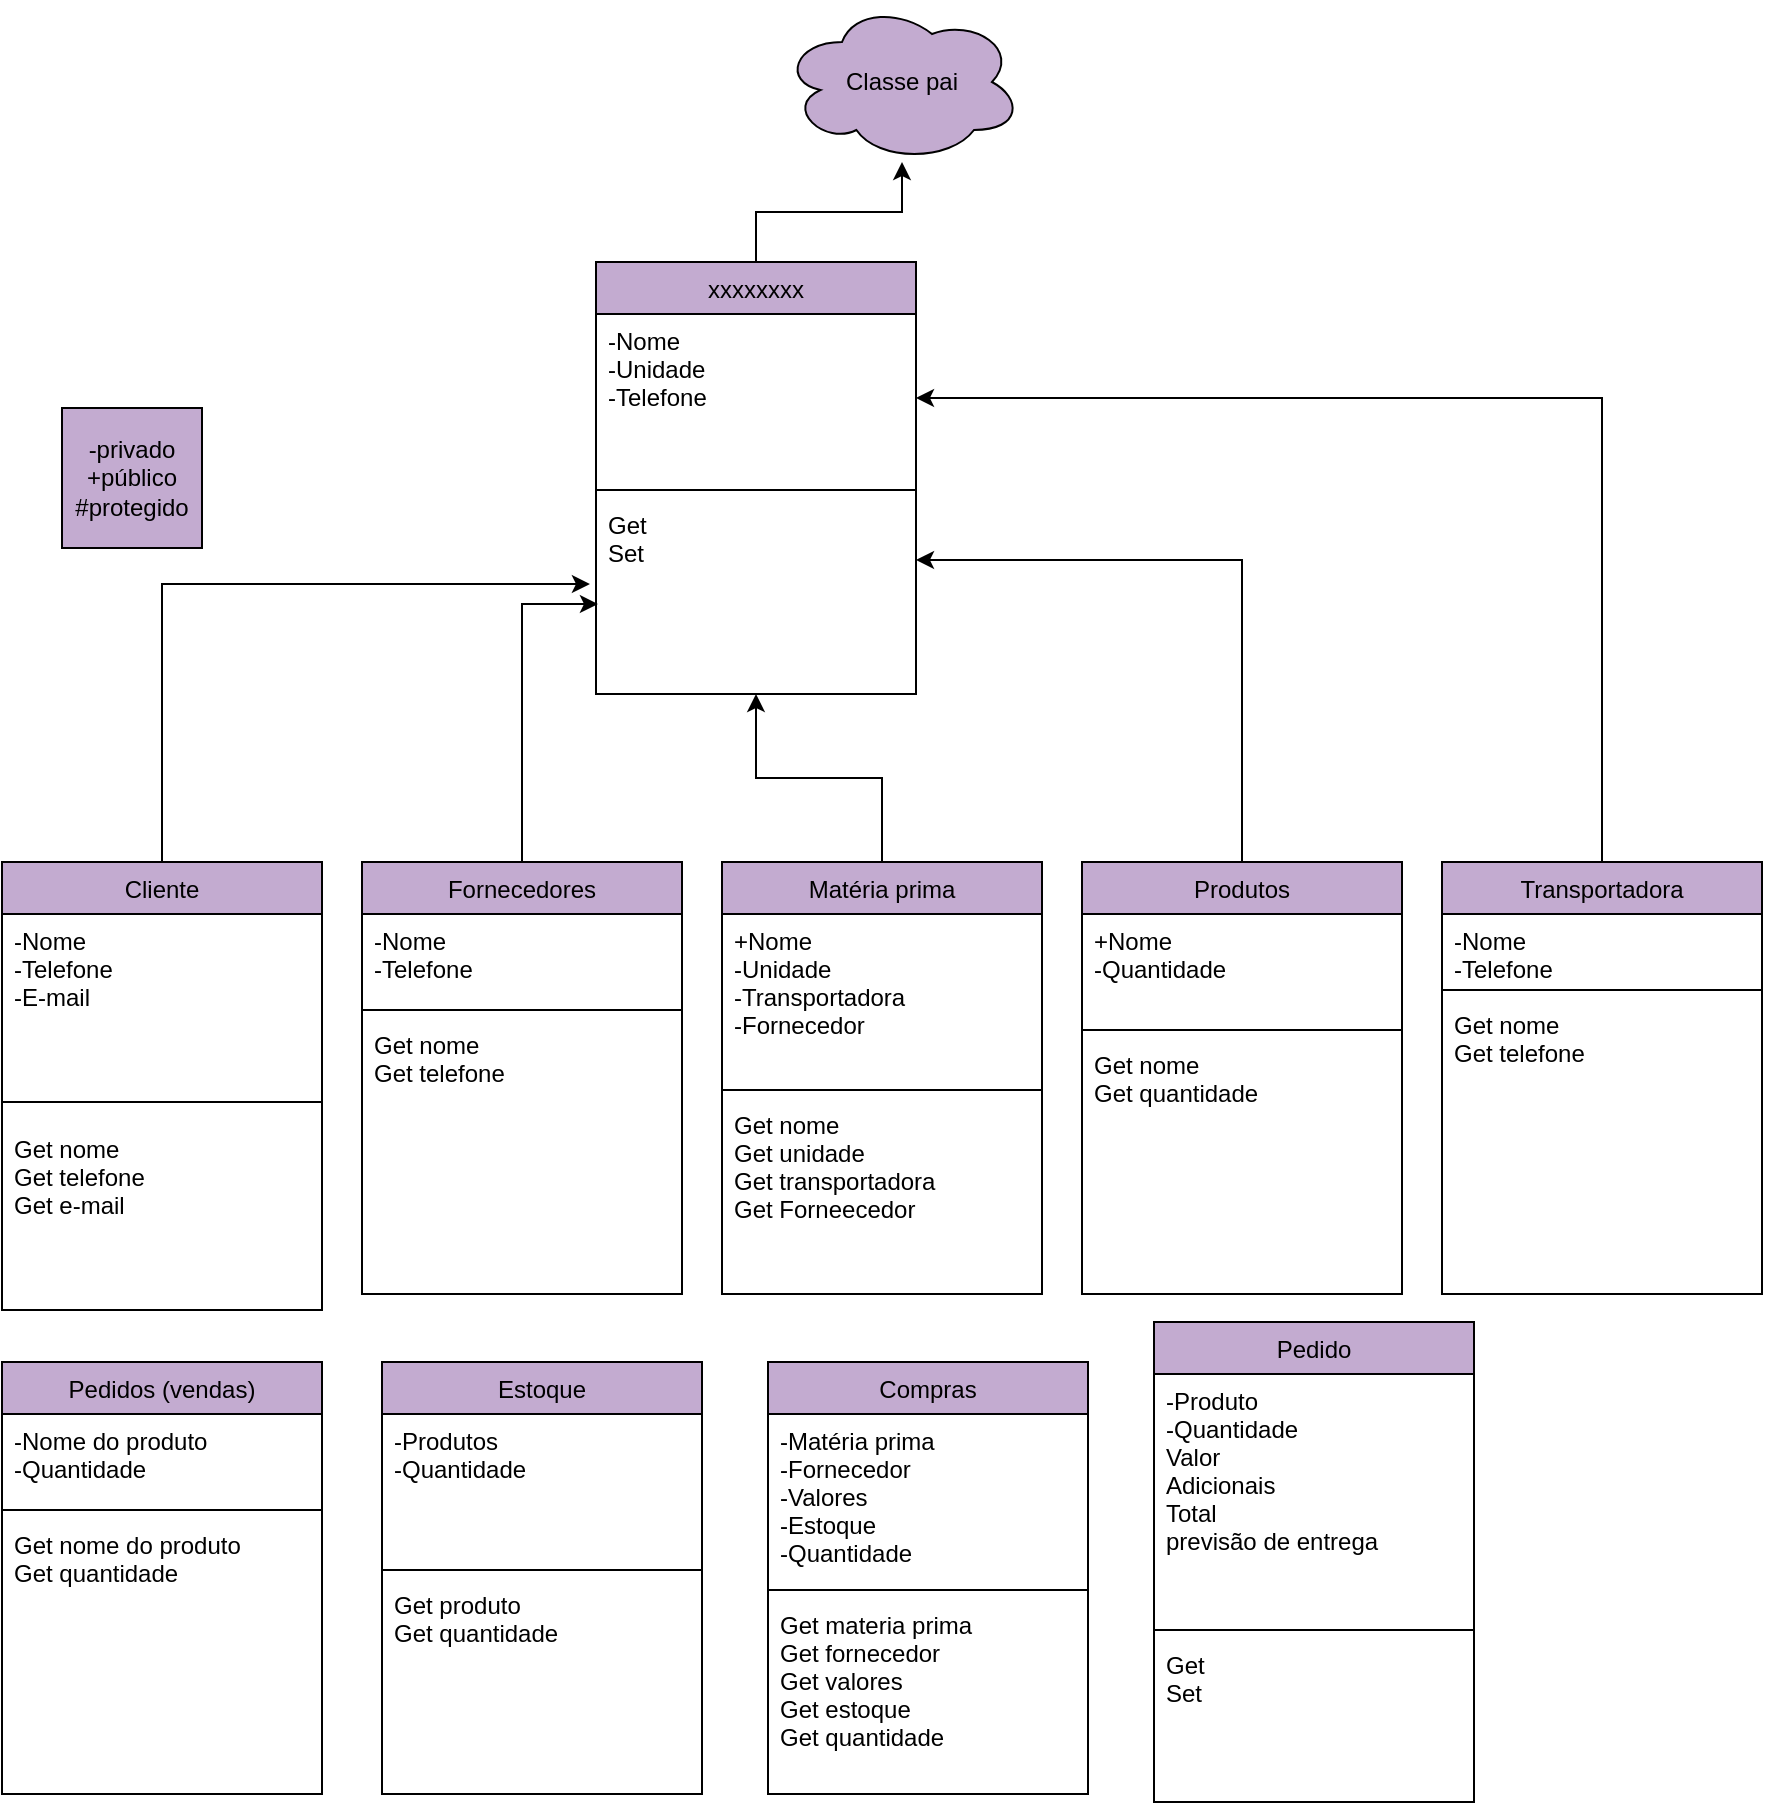 <mxfile version="24.7.1" type="device">
  <diagram id="C5RBs43oDa-KdzZeNtuy" name="Page-1">
    <mxGraphModel dx="1299" dy="3144" grid="1" gridSize="10" guides="1" tooltips="1" connect="1" arrows="1" fold="1" page="1" pageScale="1" pageWidth="827" pageHeight="1169" background="none" math="0" shadow="0">
      <root>
        <mxCell id="WIyWlLk6GJQsqaUBKTNV-0" />
        <mxCell id="WIyWlLk6GJQsqaUBKTNV-1" parent="WIyWlLk6GJQsqaUBKTNV-0" />
        <mxCell id="sbUG-LAsT3M7R7z7hS3V-0" value="" style="group" parent="WIyWlLk6GJQsqaUBKTNV-1" vertex="1" connectable="0">
          <mxGeometry x="-790" y="-1020" width="736" height="470" as="geometry" />
        </mxCell>
        <mxCell id="EpHGRZZzmbFM21YZ81O3-0" value="Transportadora" style="swimlane;fontStyle=0;align=center;verticalAlign=top;childLayout=stackLayout;horizontal=1;startSize=26;horizontalStack=0;resizeParent=1;resizeLast=0;collapsible=1;marginBottom=0;rounded=0;shadow=0;strokeWidth=1;fillColor=#C3ABD0;" parent="sbUG-LAsT3M7R7z7hS3V-0" vertex="1">
          <mxGeometry x="720" width="160" height="216" as="geometry">
            <mxRectangle x="550" y="140" width="160" height="26" as="alternateBounds" />
          </mxGeometry>
        </mxCell>
        <mxCell id="EpHGRZZzmbFM21YZ81O3-1" value="-Nome &#xa;-Telefone&#xa;" style="text;align=left;verticalAlign=top;spacingLeft=4;spacingRight=4;overflow=hidden;rotatable=0;points=[[0,0.5],[1,0.5]];portConstraint=eastwest;" parent="EpHGRZZzmbFM21YZ81O3-0" vertex="1">
          <mxGeometry y="26" width="160" height="34" as="geometry" />
        </mxCell>
        <mxCell id="EpHGRZZzmbFM21YZ81O3-6" value="" style="line;html=1;strokeWidth=1;align=left;verticalAlign=middle;spacingTop=-1;spacingLeft=3;spacingRight=3;rotatable=0;labelPosition=right;points=[];portConstraint=eastwest;" parent="EpHGRZZzmbFM21YZ81O3-0" vertex="1">
          <mxGeometry y="60" width="160" height="8" as="geometry" />
        </mxCell>
        <mxCell id="EpHGRZZzmbFM21YZ81O3-8" value="Get nome &#xa;Get telefone&#xa;" style="text;align=left;verticalAlign=top;spacingLeft=4;spacingRight=4;overflow=hidden;rotatable=0;points=[[0,0.5],[1,0.5]];portConstraint=eastwest;" parent="EpHGRZZzmbFM21YZ81O3-0" vertex="1">
          <mxGeometry y="68" width="160" height="82" as="geometry" />
        </mxCell>
        <mxCell id="EpHGRZZzmbFM21YZ81O3-96" value="Fornecedores" style="swimlane;fontStyle=0;align=center;verticalAlign=top;childLayout=stackLayout;horizontal=1;startSize=26;horizontalStack=0;resizeParent=1;resizeLast=0;collapsible=1;marginBottom=0;rounded=0;shadow=0;strokeWidth=1;fillColor=#C3ABD0;" parent="sbUG-LAsT3M7R7z7hS3V-0" vertex="1">
          <mxGeometry x="180" width="160" height="216" as="geometry">
            <mxRectangle x="550" y="140" width="160" height="26" as="alternateBounds" />
          </mxGeometry>
        </mxCell>
        <mxCell id="EpHGRZZzmbFM21YZ81O3-97" value="-Nome &#xa;-Telefone&#xa;" style="text;align=left;verticalAlign=top;spacingLeft=4;spacingRight=4;overflow=hidden;rotatable=0;points=[[0,0.5],[1,0.5]];portConstraint=eastwest;" parent="EpHGRZZzmbFM21YZ81O3-96" vertex="1">
          <mxGeometry y="26" width="160" height="44" as="geometry" />
        </mxCell>
        <mxCell id="EpHGRZZzmbFM21YZ81O3-98" value="" style="line;html=1;strokeWidth=1;align=left;verticalAlign=middle;spacingTop=-1;spacingLeft=3;spacingRight=3;rotatable=0;labelPosition=right;points=[];portConstraint=eastwest;" parent="EpHGRZZzmbFM21YZ81O3-96" vertex="1">
          <mxGeometry y="70" width="160" height="8" as="geometry" />
        </mxCell>
        <mxCell id="EpHGRZZzmbFM21YZ81O3-99" value="Get nome &#xa;Get telefone&#xa;" style="text;align=left;verticalAlign=top;spacingLeft=4;spacingRight=4;overflow=hidden;rotatable=0;points=[[0,0.5],[1,0.5]];portConstraint=eastwest;" parent="EpHGRZZzmbFM21YZ81O3-96" vertex="1">
          <mxGeometry y="78" width="160" height="42" as="geometry" />
        </mxCell>
        <mxCell id="EpHGRZZzmbFM21YZ81O3-140" value="Estoque" style="swimlane;fontStyle=0;align=center;verticalAlign=top;childLayout=stackLayout;horizontal=1;startSize=26;horizontalStack=0;resizeParent=1;resizeLast=0;collapsible=1;marginBottom=0;rounded=0;shadow=0;strokeWidth=1;fillColor=#C3ABD0;" parent="sbUG-LAsT3M7R7z7hS3V-0" vertex="1">
          <mxGeometry x="190" y="250" width="160" height="216" as="geometry">
            <mxRectangle x="550" y="140" width="160" height="26" as="alternateBounds" />
          </mxGeometry>
        </mxCell>
        <mxCell id="EpHGRZZzmbFM21YZ81O3-141" value="-Produtos&#xa;-Quantidade" style="text;align=left;verticalAlign=top;spacingLeft=4;spacingRight=4;overflow=hidden;rotatable=0;points=[[0,0.5],[1,0.5]];portConstraint=eastwest;" parent="EpHGRZZzmbFM21YZ81O3-140" vertex="1">
          <mxGeometry y="26" width="160" height="74" as="geometry" />
        </mxCell>
        <mxCell id="EpHGRZZzmbFM21YZ81O3-142" value="" style="line;html=1;strokeWidth=1;align=left;verticalAlign=middle;spacingTop=-1;spacingLeft=3;spacingRight=3;rotatable=0;labelPosition=right;points=[];portConstraint=eastwest;" parent="EpHGRZZzmbFM21YZ81O3-140" vertex="1">
          <mxGeometry y="100" width="160" height="8" as="geometry" />
        </mxCell>
        <mxCell id="EpHGRZZzmbFM21YZ81O3-143" value="Get produto&#xa;Get quantidade&#xa;" style="text;align=left;verticalAlign=top;spacingLeft=4;spacingRight=4;overflow=hidden;rotatable=0;points=[[0,0.5],[1,0.5]];portConstraint=eastwest;" parent="EpHGRZZzmbFM21YZ81O3-140" vertex="1">
          <mxGeometry y="108" width="160" height="42" as="geometry" />
        </mxCell>
        <mxCell id="EpHGRZZzmbFM21YZ81O3-144" value="Compras" style="swimlane;fontStyle=0;align=center;verticalAlign=top;childLayout=stackLayout;horizontal=1;startSize=26;horizontalStack=0;resizeParent=1;resizeLast=0;collapsible=1;marginBottom=0;rounded=0;shadow=0;strokeWidth=1;fillColor=#C3ABD0;" parent="sbUG-LAsT3M7R7z7hS3V-0" vertex="1">
          <mxGeometry x="383" y="250" width="160" height="216" as="geometry">
            <mxRectangle x="550" y="140" width="160" height="26" as="alternateBounds" />
          </mxGeometry>
        </mxCell>
        <mxCell id="EpHGRZZzmbFM21YZ81O3-145" value="-Matéria prima&#xa;-Fornecedor&#xa;-Valores&#xa;-Estoque&#xa;-Quantidade" style="text;align=left;verticalAlign=top;spacingLeft=4;spacingRight=4;overflow=hidden;rotatable=0;points=[[0,0.5],[1,0.5]];portConstraint=eastwest;" parent="EpHGRZZzmbFM21YZ81O3-144" vertex="1">
          <mxGeometry y="26" width="160" height="84" as="geometry" />
        </mxCell>
        <mxCell id="EpHGRZZzmbFM21YZ81O3-146" value="" style="line;html=1;strokeWidth=1;align=left;verticalAlign=middle;spacingTop=-1;spacingLeft=3;spacingRight=3;rotatable=0;labelPosition=right;points=[];portConstraint=eastwest;" parent="EpHGRZZzmbFM21YZ81O3-144" vertex="1">
          <mxGeometry y="110" width="160" height="8" as="geometry" />
        </mxCell>
        <mxCell id="EpHGRZZzmbFM21YZ81O3-147" value="Get materia prima&#xa;Get fornecedor&#xa;Get valores&#xa;Get estoque &#xa;Get quantidade" style="text;align=left;verticalAlign=top;spacingLeft=4;spacingRight=4;overflow=hidden;rotatable=0;points=[[0,0.5],[1,0.5]];portConstraint=eastwest;" parent="EpHGRZZzmbFM21YZ81O3-144" vertex="1">
          <mxGeometry y="118" width="160" height="82" as="geometry" />
        </mxCell>
        <mxCell id="EpHGRZZzmbFM21YZ81O3-148" value="Cliente" style="swimlane;fontStyle=0;align=center;verticalAlign=top;childLayout=stackLayout;horizontal=1;startSize=26;horizontalStack=0;resizeParent=1;resizeLast=0;collapsible=1;marginBottom=0;rounded=0;shadow=0;strokeWidth=1;fillColor=#C3ABD0;" parent="sbUG-LAsT3M7R7z7hS3V-0" vertex="1">
          <mxGeometry width="160" height="224" as="geometry">
            <mxRectangle x="550" y="140" width="160" height="26" as="alternateBounds" />
          </mxGeometry>
        </mxCell>
        <mxCell id="EpHGRZZzmbFM21YZ81O3-149" value="-Nome&#xa;-Telefone&#xa;-E-mail&#xa;" style="text;align=left;verticalAlign=top;spacingLeft=4;spacingRight=4;overflow=hidden;rotatable=0;points=[[0,0.5],[1,0.5]];portConstraint=eastwest;" parent="EpHGRZZzmbFM21YZ81O3-148" vertex="1">
          <mxGeometry y="26" width="160" height="84" as="geometry" />
        </mxCell>
        <mxCell id="EpHGRZZzmbFM21YZ81O3-150" value="" style="line;html=1;strokeWidth=1;align=left;verticalAlign=middle;spacingTop=-1;spacingLeft=3;spacingRight=3;rotatable=0;labelPosition=right;points=[];portConstraint=eastwest;" parent="EpHGRZZzmbFM21YZ81O3-148" vertex="1">
          <mxGeometry y="110" width="160" height="20" as="geometry" />
        </mxCell>
        <mxCell id="EpHGRZZzmbFM21YZ81O3-151" value="Get nome &#xa;Get telefone&#xa;Get e-mail" style="text;align=left;verticalAlign=top;spacingLeft=4;spacingRight=4;overflow=hidden;rotatable=0;points=[[0,0.5],[1,0.5]];portConstraint=eastwest;" parent="EpHGRZZzmbFM21YZ81O3-148" vertex="1">
          <mxGeometry y="130" width="160" height="50" as="geometry" />
        </mxCell>
        <mxCell id="EpHGRZZzmbFM21YZ81O3-152" value="Pedidos (vendas)" style="swimlane;fontStyle=0;align=center;verticalAlign=top;childLayout=stackLayout;horizontal=1;startSize=26;horizontalStack=0;resizeParent=1;resizeLast=0;collapsible=1;marginBottom=0;rounded=0;shadow=0;strokeWidth=1;fillColor=#C3ABD0;" parent="sbUG-LAsT3M7R7z7hS3V-0" vertex="1">
          <mxGeometry y="250" width="160" height="216" as="geometry">
            <mxRectangle x="550" y="140" width="160" height="26" as="alternateBounds" />
          </mxGeometry>
        </mxCell>
        <mxCell id="EpHGRZZzmbFM21YZ81O3-153" value="-Nome do produto&#xa;-Quantidade&#xa;" style="text;align=left;verticalAlign=top;spacingLeft=4;spacingRight=4;overflow=hidden;rotatable=0;points=[[0,0.5],[1,0.5]];portConstraint=eastwest;" parent="EpHGRZZzmbFM21YZ81O3-152" vertex="1">
          <mxGeometry y="26" width="160" height="44" as="geometry" />
        </mxCell>
        <mxCell id="EpHGRZZzmbFM21YZ81O3-154" value="" style="line;html=1;strokeWidth=1;align=left;verticalAlign=middle;spacingTop=-1;spacingLeft=3;spacingRight=3;rotatable=0;labelPosition=right;points=[];portConstraint=eastwest;" parent="EpHGRZZzmbFM21YZ81O3-152" vertex="1">
          <mxGeometry y="70" width="160" height="8" as="geometry" />
        </mxCell>
        <mxCell id="EpHGRZZzmbFM21YZ81O3-155" value="Get nome do produto &#xa;Get quantidade&#xa;" style="text;align=left;verticalAlign=top;spacingLeft=4;spacingRight=4;overflow=hidden;rotatable=0;points=[[0,0.5],[1,0.5]];portConstraint=eastwest;" parent="EpHGRZZzmbFM21YZ81O3-152" vertex="1">
          <mxGeometry y="78" width="160" height="52" as="geometry" />
        </mxCell>
        <mxCell id="EpHGRZZzmbFM21YZ81O3-156" value="Matéria prima" style="swimlane;fontStyle=0;align=center;verticalAlign=top;childLayout=stackLayout;horizontal=1;startSize=26;horizontalStack=0;resizeParent=1;resizeLast=0;collapsible=1;marginBottom=0;rounded=0;shadow=0;strokeWidth=1;fillColor=#C3ABD0;" parent="sbUG-LAsT3M7R7z7hS3V-0" vertex="1">
          <mxGeometry x="360" width="160" height="216" as="geometry">
            <mxRectangle x="550" y="140" width="160" height="26" as="alternateBounds" />
          </mxGeometry>
        </mxCell>
        <mxCell id="EpHGRZZzmbFM21YZ81O3-157" value="+Nome&#xa;-Unidade&#xa;-Transportadora&#xa;-Fornecedor" style="text;align=left;verticalAlign=top;spacingLeft=4;spacingRight=4;overflow=hidden;rotatable=0;points=[[0,0.5],[1,0.5]];portConstraint=eastwest;" parent="EpHGRZZzmbFM21YZ81O3-156" vertex="1">
          <mxGeometry y="26" width="160" height="84" as="geometry" />
        </mxCell>
        <mxCell id="EpHGRZZzmbFM21YZ81O3-158" value="" style="line;html=1;strokeWidth=1;align=left;verticalAlign=middle;spacingTop=-1;spacingLeft=3;spacingRight=3;rotatable=0;labelPosition=right;points=[];portConstraint=eastwest;" parent="EpHGRZZzmbFM21YZ81O3-156" vertex="1">
          <mxGeometry y="110" width="160" height="8" as="geometry" />
        </mxCell>
        <mxCell id="EpHGRZZzmbFM21YZ81O3-159" value="Get nome &#xa;Get unidade&#xa;Get transportadora&#xa;Get Forneecedor&#xa;&#xa;" style="text;align=left;verticalAlign=top;spacingLeft=4;spacingRight=4;overflow=hidden;rotatable=0;points=[[0,0.5],[1,0.5]];portConstraint=eastwest;" parent="EpHGRZZzmbFM21YZ81O3-156" vertex="1">
          <mxGeometry y="118" width="160" height="62" as="geometry" />
        </mxCell>
        <mxCell id="EpHGRZZzmbFM21YZ81O3-160" value="Produtos" style="swimlane;fontStyle=0;align=center;verticalAlign=top;childLayout=stackLayout;horizontal=1;startSize=26;horizontalStack=0;resizeParent=1;resizeLast=0;collapsible=1;marginBottom=0;rounded=0;shadow=0;strokeWidth=1;fillColor=#C3ABD0;" parent="sbUG-LAsT3M7R7z7hS3V-0" vertex="1">
          <mxGeometry x="540" width="160" height="216" as="geometry">
            <mxRectangle x="576" width="160" height="26" as="alternateBounds" />
          </mxGeometry>
        </mxCell>
        <mxCell id="EpHGRZZzmbFM21YZ81O3-161" value="+Nome&#xa;-Quantidade" style="text;align=left;verticalAlign=top;spacingLeft=4;spacingRight=4;overflow=hidden;rotatable=0;points=[[0,0.5],[1,0.5]];portConstraint=eastwest;" parent="EpHGRZZzmbFM21YZ81O3-160" vertex="1">
          <mxGeometry y="26" width="160" height="54" as="geometry" />
        </mxCell>
        <mxCell id="EpHGRZZzmbFM21YZ81O3-162" value="" style="line;html=1;strokeWidth=1;align=left;verticalAlign=middle;spacingTop=-1;spacingLeft=3;spacingRight=3;rotatable=0;labelPosition=right;points=[];portConstraint=eastwest;" parent="EpHGRZZzmbFM21YZ81O3-160" vertex="1">
          <mxGeometry y="80" width="160" height="8" as="geometry" />
        </mxCell>
        <mxCell id="EpHGRZZzmbFM21YZ81O3-163" value="Get nome &#xa;Get quantidade&#xa;" style="text;align=left;verticalAlign=top;spacingLeft=4;spacingRight=4;overflow=hidden;rotatable=0;points=[[0,0.5],[1,0.5]];portConstraint=eastwest;" parent="EpHGRZZzmbFM21YZ81O3-160" vertex="1">
          <mxGeometry y="88" width="160" height="82" as="geometry" />
        </mxCell>
        <mxCell id="6PXHyOs6mzhwhpdLQZgU-1" value="Pedido" style="swimlane;fontStyle=0;align=center;verticalAlign=top;childLayout=stackLayout;horizontal=1;startSize=26;horizontalStack=0;resizeParent=1;resizeLast=0;collapsible=1;marginBottom=0;rounded=0;shadow=0;strokeWidth=1;fillColor=#C3ABD0;" parent="sbUG-LAsT3M7R7z7hS3V-0" vertex="1">
          <mxGeometry x="576" y="230" width="160" height="240" as="geometry">
            <mxRectangle x="576" width="160" height="26" as="alternateBounds" />
          </mxGeometry>
        </mxCell>
        <mxCell id="6PXHyOs6mzhwhpdLQZgU-2" value="-Produto&#xa;-Quantidade&#xa;Valor&#xa;Adicionais&#xa;Total&#xa;previsão de entrega" style="text;align=left;verticalAlign=top;spacingLeft=4;spacingRight=4;overflow=hidden;rotatable=0;points=[[0,0.5],[1,0.5]];portConstraint=eastwest;" parent="6PXHyOs6mzhwhpdLQZgU-1" vertex="1">
          <mxGeometry y="26" width="160" height="124" as="geometry" />
        </mxCell>
        <mxCell id="6PXHyOs6mzhwhpdLQZgU-3" value="" style="line;html=1;strokeWidth=1;align=left;verticalAlign=middle;spacingTop=-1;spacingLeft=3;spacingRight=3;rotatable=0;labelPosition=right;points=[];portConstraint=eastwest;" parent="6PXHyOs6mzhwhpdLQZgU-1" vertex="1">
          <mxGeometry y="150" width="160" height="8" as="geometry" />
        </mxCell>
        <mxCell id="6PXHyOs6mzhwhpdLQZgU-4" value="Get&#xa;Set" style="text;align=left;verticalAlign=top;spacingLeft=4;spacingRight=4;overflow=hidden;rotatable=0;points=[[0,0.5],[1,0.5]];portConstraint=eastwest;" parent="6PXHyOs6mzhwhpdLQZgU-1" vertex="1">
          <mxGeometry y="158" width="160" height="82" as="geometry" />
        </mxCell>
        <mxCell id="6PXHyOs6mzhwhpdLQZgU-0" value="-privado&lt;div&gt;+público&lt;/div&gt;&lt;div&gt;#protegido&lt;/div&gt;" style="whiteSpace=wrap;html=1;aspect=fixed;strokeWidth=1;fillColor=#C3ABD0;" parent="WIyWlLk6GJQsqaUBKTNV-1" vertex="1">
          <mxGeometry x="-760" y="-1247" width="70" height="70" as="geometry" />
        </mxCell>
        <mxCell id="6PXHyOs6mzhwhpdLQZgU-21" style="edgeStyle=orthogonalEdgeStyle;rounded=0;orthogonalLoop=1;jettySize=auto;html=1;" parent="WIyWlLk6GJQsqaUBKTNV-1" source="6PXHyOs6mzhwhpdLQZgU-9" target="6PXHyOs6mzhwhpdLQZgU-20" edge="1">
          <mxGeometry relative="1" as="geometry" />
        </mxCell>
        <mxCell id="6PXHyOs6mzhwhpdLQZgU-9" value="xxxxxxxx" style="swimlane;fontStyle=0;align=center;verticalAlign=top;childLayout=stackLayout;horizontal=1;startSize=26;horizontalStack=0;resizeParent=1;resizeLast=0;collapsible=1;marginBottom=0;rounded=0;shadow=0;strokeWidth=1;fillColor=#C3ABD0;" parent="WIyWlLk6GJQsqaUBKTNV-1" vertex="1">
          <mxGeometry x="-493" y="-1320" width="160" height="216" as="geometry">
            <mxRectangle x="550" y="140" width="160" height="26" as="alternateBounds" />
          </mxGeometry>
        </mxCell>
        <mxCell id="6PXHyOs6mzhwhpdLQZgU-10" value="-Nome&#xa;-Unidade&#xa;-Telefone&#xa;" style="text;align=left;verticalAlign=top;spacingLeft=4;spacingRight=4;overflow=hidden;rotatable=0;points=[[0,0.5],[1,0.5]];portConstraint=eastwest;" parent="6PXHyOs6mzhwhpdLQZgU-9" vertex="1">
          <mxGeometry y="26" width="160" height="84" as="geometry" />
        </mxCell>
        <mxCell id="6PXHyOs6mzhwhpdLQZgU-11" value="" style="line;html=1;strokeWidth=1;align=left;verticalAlign=middle;spacingTop=-1;spacingLeft=3;spacingRight=3;rotatable=0;labelPosition=right;points=[];portConstraint=eastwest;" parent="6PXHyOs6mzhwhpdLQZgU-9" vertex="1">
          <mxGeometry y="110" width="160" height="8" as="geometry" />
        </mxCell>
        <mxCell id="6PXHyOs6mzhwhpdLQZgU-12" value="Get &#xa;Set" style="text;align=left;verticalAlign=top;spacingLeft=4;spacingRight=4;overflow=hidden;rotatable=0;points=[[0,0.5],[1,0.5]];portConstraint=eastwest;" parent="6PXHyOs6mzhwhpdLQZgU-9" vertex="1">
          <mxGeometry y="118" width="160" height="62" as="geometry" />
        </mxCell>
        <mxCell id="6PXHyOs6mzhwhpdLQZgU-13" style="edgeStyle=orthogonalEdgeStyle;rounded=0;orthogonalLoop=1;jettySize=auto;html=1;entryX=-0.019;entryY=0.694;entryDx=0;entryDy=0;entryPerimeter=0;" parent="WIyWlLk6GJQsqaUBKTNV-1" source="EpHGRZZzmbFM21YZ81O3-148" target="6PXHyOs6mzhwhpdLQZgU-12" edge="1">
          <mxGeometry relative="1" as="geometry" />
        </mxCell>
        <mxCell id="6PXHyOs6mzhwhpdLQZgU-14" style="edgeStyle=orthogonalEdgeStyle;rounded=0;orthogonalLoop=1;jettySize=auto;html=1;exitX=0.5;exitY=0;exitDx=0;exitDy=0;entryX=0.006;entryY=0.855;entryDx=0;entryDy=0;entryPerimeter=0;" parent="WIyWlLk6GJQsqaUBKTNV-1" source="EpHGRZZzmbFM21YZ81O3-96" target="6PXHyOs6mzhwhpdLQZgU-12" edge="1">
          <mxGeometry relative="1" as="geometry" />
        </mxCell>
        <mxCell id="6PXHyOs6mzhwhpdLQZgU-15" style="edgeStyle=orthogonalEdgeStyle;rounded=0;orthogonalLoop=1;jettySize=auto;html=1;entryX=0.5;entryY=1;entryDx=0;entryDy=0;" parent="WIyWlLk6GJQsqaUBKTNV-1" source="EpHGRZZzmbFM21YZ81O3-156" target="6PXHyOs6mzhwhpdLQZgU-9" edge="1">
          <mxGeometry relative="1" as="geometry" />
        </mxCell>
        <mxCell id="6PXHyOs6mzhwhpdLQZgU-18" style="edgeStyle=orthogonalEdgeStyle;rounded=0;orthogonalLoop=1;jettySize=auto;html=1;" parent="WIyWlLk6GJQsqaUBKTNV-1" source="EpHGRZZzmbFM21YZ81O3-160" target="6PXHyOs6mzhwhpdLQZgU-12" edge="1">
          <mxGeometry relative="1" as="geometry" />
        </mxCell>
        <mxCell id="6PXHyOs6mzhwhpdLQZgU-20" value="Classe pai" style="ellipse;shape=cloud;whiteSpace=wrap;html=1;fillColor=#C3ABD0;" parent="WIyWlLk6GJQsqaUBKTNV-1" vertex="1">
          <mxGeometry x="-400" y="-1450" width="120" height="80" as="geometry" />
        </mxCell>
        <mxCell id="6PXHyOs6mzhwhpdLQZgU-22" style="edgeStyle=orthogonalEdgeStyle;rounded=0;orthogonalLoop=1;jettySize=auto;html=1;" parent="WIyWlLk6GJQsqaUBKTNV-1" source="EpHGRZZzmbFM21YZ81O3-0" target="6PXHyOs6mzhwhpdLQZgU-10" edge="1">
          <mxGeometry relative="1" as="geometry" />
        </mxCell>
      </root>
    </mxGraphModel>
  </diagram>
</mxfile>

